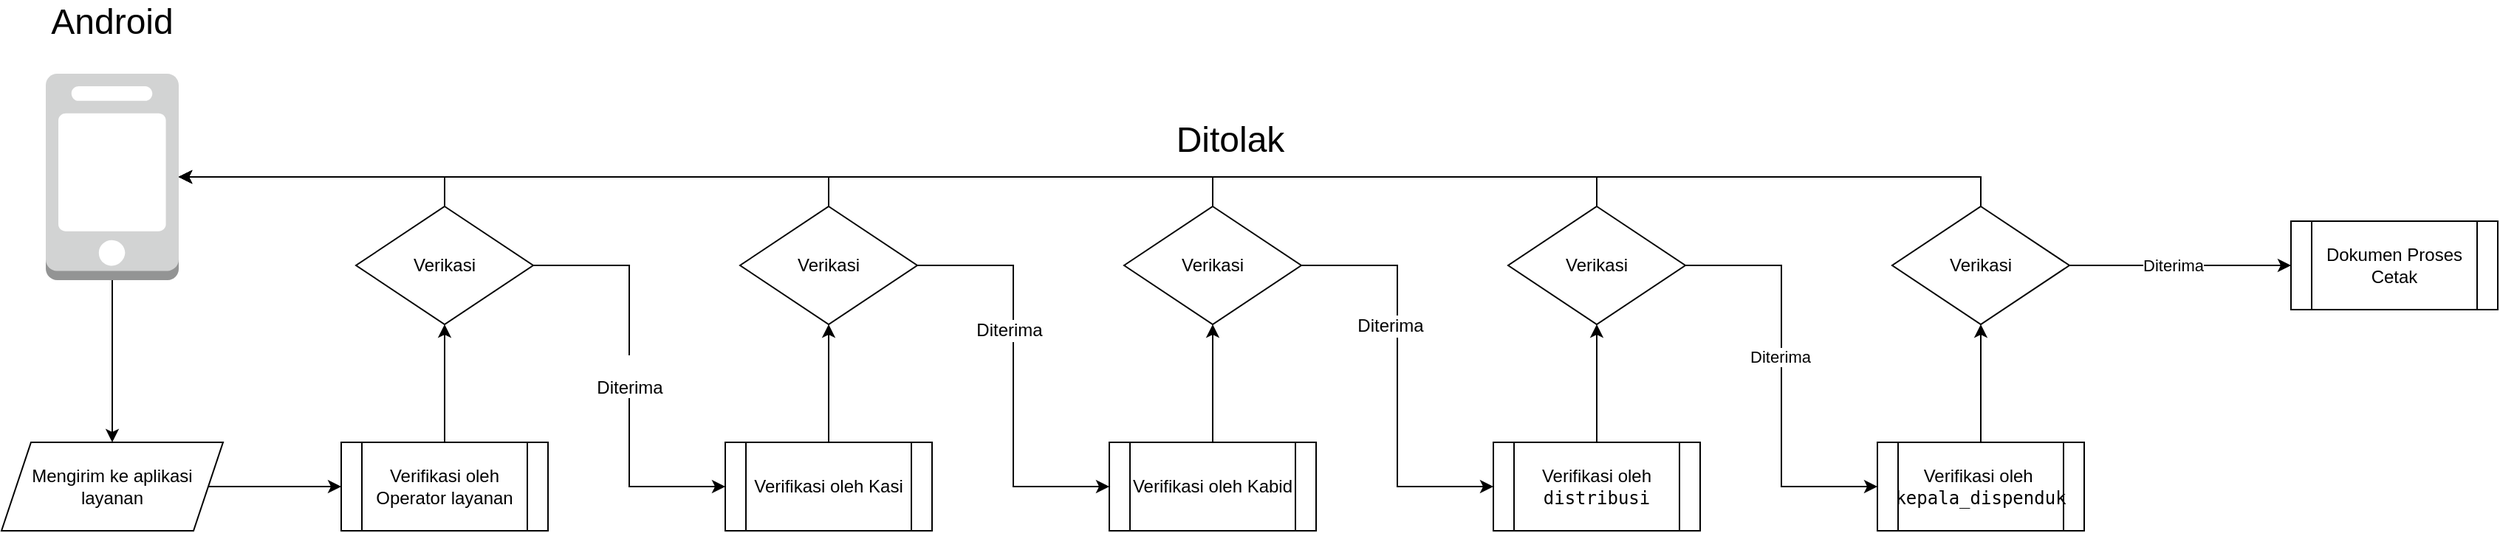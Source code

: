 <mxfile version="21.1.2" type="github">
  <diagram name="Halaman-1" id="ZBfDUgoXRN-6EZ7WRTzR">
    <mxGraphModel dx="1793" dy="995" grid="1" gridSize="10" guides="1" tooltips="1" connect="1" arrows="1" fold="1" page="1" pageScale="1" pageWidth="827" pageHeight="1169" math="0" shadow="0">
      <root>
        <mxCell id="0" />
        <mxCell id="1" parent="0" />
        <mxCell id="p0MvFFV58l13qUeq1pF_-47" style="edgeStyle=orthogonalEdgeStyle;rounded=0;orthogonalLoop=1;jettySize=auto;html=1;" edge="1" parent="1" source="p0MvFFV58l13qUeq1pF_-2" target="p0MvFFV58l13qUeq1pF_-4">
          <mxGeometry relative="1" as="geometry" />
        </mxCell>
        <mxCell id="p0MvFFV58l13qUeq1pF_-2" value="" style="outlineConnect=0;dashed=0;verticalLabelPosition=bottom;verticalAlign=top;align=center;html=1;shape=mxgraph.aws3.mobile_client;fillColor=#D2D3D3;gradientColor=none;" vertex="1" parent="1">
          <mxGeometry x="70" y="130" width="90" height="140" as="geometry" />
        </mxCell>
        <mxCell id="p0MvFFV58l13qUeq1pF_-48" style="edgeStyle=orthogonalEdgeStyle;rounded=0;orthogonalLoop=1;jettySize=auto;html=1;entryX=0;entryY=0.5;entryDx=0;entryDy=0;" edge="1" parent="1" source="p0MvFFV58l13qUeq1pF_-4" target="p0MvFFV58l13qUeq1pF_-6">
          <mxGeometry relative="1" as="geometry" />
        </mxCell>
        <mxCell id="p0MvFFV58l13qUeq1pF_-4" value="Mengirim ke aplikasi layanan" style="shape=parallelogram;perimeter=parallelogramPerimeter;whiteSpace=wrap;html=1;fixedSize=1;" vertex="1" parent="1">
          <mxGeometry x="40" y="380" width="150" height="60" as="geometry" />
        </mxCell>
        <mxCell id="p0MvFFV58l13qUeq1pF_-17" style="edgeStyle=orthogonalEdgeStyle;rounded=0;orthogonalLoop=1;jettySize=auto;html=1;entryX=0.5;entryY=1;entryDx=0;entryDy=0;" edge="1" parent="1" source="p0MvFFV58l13qUeq1pF_-6" target="p0MvFFV58l13qUeq1pF_-7">
          <mxGeometry relative="1" as="geometry" />
        </mxCell>
        <mxCell id="p0MvFFV58l13qUeq1pF_-6" value="Verifikasi oleh Operator layanan" style="shape=process;whiteSpace=wrap;html=1;backgroundOutline=1;" vertex="1" parent="1">
          <mxGeometry x="270" y="380" width="140" height="60" as="geometry" />
        </mxCell>
        <mxCell id="p0MvFFV58l13qUeq1pF_-19" value="&lt;font style=&quot;font-size: 12px;&quot;&gt;&lt;br&gt;&lt;span style=&quot;color: rgb(0, 0, 0); font-family: Helvetica; font-style: normal; font-variant-ligatures: normal; font-variant-caps: normal; font-weight: 400; letter-spacing: normal; orphans: 2; text-align: center; text-indent: 0px; text-transform: none; widows: 2; word-spacing: 0px; -webkit-text-stroke-width: 0px; background-color: rgb(255, 255, 255); text-decoration-thickness: initial; text-decoration-style: initial; text-decoration-color: initial; float: none; display: inline !important;&quot;&gt;Diterima&lt;/span&gt;&lt;br&gt;&lt;/font&gt;" style="edgeStyle=orthogonalEdgeStyle;rounded=0;orthogonalLoop=1;jettySize=auto;html=1;exitX=1;exitY=0.5;exitDx=0;exitDy=0;entryX=0;entryY=0.5;entryDx=0;entryDy=0;" edge="1" parent="1" source="p0MvFFV58l13qUeq1pF_-7" target="p0MvFFV58l13qUeq1pF_-10">
          <mxGeometry relative="1" as="geometry">
            <mxPoint as="offset" />
          </mxGeometry>
        </mxCell>
        <mxCell id="p0MvFFV58l13qUeq1pF_-22" style="edgeStyle=orthogonalEdgeStyle;rounded=0;orthogonalLoop=1;jettySize=auto;html=1;exitX=0.5;exitY=0;exitDx=0;exitDy=0;" edge="1" parent="1" source="p0MvFFV58l13qUeq1pF_-7" target="p0MvFFV58l13qUeq1pF_-2">
          <mxGeometry relative="1" as="geometry" />
        </mxCell>
        <mxCell id="p0MvFFV58l13qUeq1pF_-7" value="Verikasi" style="rhombus;whiteSpace=wrap;html=1;" vertex="1" parent="1">
          <mxGeometry x="280" y="220" width="120" height="80" as="geometry" />
        </mxCell>
        <mxCell id="p0MvFFV58l13qUeq1pF_-20" style="edgeStyle=orthogonalEdgeStyle;rounded=0;orthogonalLoop=1;jettySize=auto;html=1;exitX=0.5;exitY=0;exitDx=0;exitDy=0;entryX=0.5;entryY=1;entryDx=0;entryDy=0;" edge="1" parent="1" source="p0MvFFV58l13qUeq1pF_-10" target="p0MvFFV58l13qUeq1pF_-11">
          <mxGeometry relative="1" as="geometry" />
        </mxCell>
        <mxCell id="p0MvFFV58l13qUeq1pF_-10" value="Verifikasi oleh Kasi" style="shape=process;whiteSpace=wrap;html=1;backgroundOutline=1;" vertex="1" parent="1">
          <mxGeometry x="530" y="380" width="140" height="60" as="geometry" />
        </mxCell>
        <mxCell id="p0MvFFV58l13qUeq1pF_-21" style="edgeStyle=orthogonalEdgeStyle;rounded=0;orthogonalLoop=1;jettySize=auto;html=1;exitX=0.5;exitY=0;exitDx=0;exitDy=0;" edge="1" parent="1" source="p0MvFFV58l13qUeq1pF_-11" target="p0MvFFV58l13qUeq1pF_-2">
          <mxGeometry relative="1" as="geometry" />
        </mxCell>
        <mxCell id="p0MvFFV58l13qUeq1pF_-29" style="edgeStyle=orthogonalEdgeStyle;rounded=0;orthogonalLoop=1;jettySize=auto;html=1;entryX=0;entryY=0.5;entryDx=0;entryDy=0;" edge="1" parent="1" source="p0MvFFV58l13qUeq1pF_-11" target="p0MvFFV58l13qUeq1pF_-12">
          <mxGeometry relative="1" as="geometry" />
        </mxCell>
        <mxCell id="p0MvFFV58l13qUeq1pF_-41" value="&lt;font style=&quot;font-size: 12px;&quot;&gt;Diterima&lt;/font&gt;" style="edgeLabel;html=1;align=center;verticalAlign=middle;resizable=0;points=[];" vertex="1" connectable="0" parent="p0MvFFV58l13qUeq1pF_-29">
          <mxGeometry x="-0.223" y="-3" relative="1" as="geometry">
            <mxPoint as="offset" />
          </mxGeometry>
        </mxCell>
        <mxCell id="p0MvFFV58l13qUeq1pF_-11" value="Verikasi" style="rhombus;whiteSpace=wrap;html=1;" vertex="1" parent="1">
          <mxGeometry x="540" y="220" width="120" height="80" as="geometry" />
        </mxCell>
        <mxCell id="p0MvFFV58l13qUeq1pF_-24" style="edgeStyle=orthogonalEdgeStyle;rounded=0;orthogonalLoop=1;jettySize=auto;html=1;entryX=0.5;entryY=1;entryDx=0;entryDy=0;" edge="1" parent="1" source="p0MvFFV58l13qUeq1pF_-12" target="p0MvFFV58l13qUeq1pF_-23">
          <mxGeometry relative="1" as="geometry" />
        </mxCell>
        <mxCell id="p0MvFFV58l13qUeq1pF_-12" value="Verifikasi oleh Kabid" style="shape=process;whiteSpace=wrap;html=1;backgroundOutline=1;" vertex="1" parent="1">
          <mxGeometry x="790" y="380" width="140" height="60" as="geometry" />
        </mxCell>
        <mxCell id="p0MvFFV58l13qUeq1pF_-26" style="edgeStyle=orthogonalEdgeStyle;rounded=0;orthogonalLoop=1;jettySize=auto;html=1;entryX=0.5;entryY=1;entryDx=0;entryDy=0;" edge="1" parent="1" source="p0MvFFV58l13qUeq1pF_-13" target="p0MvFFV58l13qUeq1pF_-25">
          <mxGeometry relative="1" as="geometry" />
        </mxCell>
        <mxCell id="p0MvFFV58l13qUeq1pF_-13" value="Verifikasi oleh &lt;code&gt;distribusi&lt;/code&gt;" style="shape=process;whiteSpace=wrap;html=1;backgroundOutline=1;" vertex="1" parent="1">
          <mxGeometry x="1050" y="380" width="140" height="60" as="geometry" />
        </mxCell>
        <mxCell id="p0MvFFV58l13qUeq1pF_-28" style="edgeStyle=orthogonalEdgeStyle;rounded=0;orthogonalLoop=1;jettySize=auto;html=1;entryX=0.5;entryY=1;entryDx=0;entryDy=0;" edge="1" parent="1" source="p0MvFFV58l13qUeq1pF_-14" target="p0MvFFV58l13qUeq1pF_-27">
          <mxGeometry relative="1" as="geometry" />
        </mxCell>
        <mxCell id="p0MvFFV58l13qUeq1pF_-14" value="Verifikasi oleh&amp;nbsp;&lt;br&gt;&lt;code&gt;kepala_dispenduk&lt;/code&gt;" style="shape=process;whiteSpace=wrap;html=1;backgroundOutline=1;" vertex="1" parent="1">
          <mxGeometry x="1310" y="380" width="140" height="60" as="geometry" />
        </mxCell>
        <mxCell id="p0MvFFV58l13qUeq1pF_-30" style="edgeStyle=orthogonalEdgeStyle;rounded=0;orthogonalLoop=1;jettySize=auto;html=1;entryX=0;entryY=0.5;entryDx=0;entryDy=0;" edge="1" parent="1" source="p0MvFFV58l13qUeq1pF_-23" target="p0MvFFV58l13qUeq1pF_-13">
          <mxGeometry relative="1" as="geometry" />
        </mxCell>
        <mxCell id="p0MvFFV58l13qUeq1pF_-40" value="&lt;font style=&quot;font-size: 12px;&quot;&gt;Diterima&lt;/font&gt;" style="edgeLabel;html=1;align=center;verticalAlign=middle;resizable=0;points=[];" vertex="1" connectable="0" parent="p0MvFFV58l13qUeq1pF_-30">
          <mxGeometry x="-0.232" y="3" relative="1" as="geometry">
            <mxPoint x="-8" y="-2" as="offset" />
          </mxGeometry>
        </mxCell>
        <mxCell id="p0MvFFV58l13qUeq1pF_-33" style="edgeStyle=orthogonalEdgeStyle;rounded=0;orthogonalLoop=1;jettySize=auto;html=1;exitX=0.5;exitY=0;exitDx=0;exitDy=0;" edge="1" parent="1" source="p0MvFFV58l13qUeq1pF_-23">
          <mxGeometry relative="1" as="geometry">
            <mxPoint x="160" y="200" as="targetPoint" />
            <Array as="points">
              <mxPoint x="860" y="200" />
            </Array>
          </mxGeometry>
        </mxCell>
        <mxCell id="p0MvFFV58l13qUeq1pF_-23" value="Verikasi" style="rhombus;whiteSpace=wrap;html=1;" vertex="1" parent="1">
          <mxGeometry x="800" y="220" width="120" height="80" as="geometry" />
        </mxCell>
        <mxCell id="p0MvFFV58l13qUeq1pF_-31" style="edgeStyle=orthogonalEdgeStyle;rounded=0;orthogonalLoop=1;jettySize=auto;html=1;entryX=0;entryY=0.5;entryDx=0;entryDy=0;" edge="1" parent="1" source="p0MvFFV58l13qUeq1pF_-25" target="p0MvFFV58l13qUeq1pF_-14">
          <mxGeometry relative="1" as="geometry" />
        </mxCell>
        <mxCell id="p0MvFFV58l13qUeq1pF_-45" value="Diterima" style="edgeLabel;html=1;align=center;verticalAlign=middle;resizable=0;points=[];" vertex="1" connectable="0" parent="p0MvFFV58l13qUeq1pF_-31">
          <mxGeometry x="-0.098" relative="1" as="geometry">
            <mxPoint x="-1" as="offset" />
          </mxGeometry>
        </mxCell>
        <mxCell id="p0MvFFV58l13qUeq1pF_-32" style="edgeStyle=orthogonalEdgeStyle;rounded=0;orthogonalLoop=1;jettySize=auto;html=1;entryX=1;entryY=0.5;entryDx=0;entryDy=0;entryPerimeter=0;exitX=0.5;exitY=0;exitDx=0;exitDy=0;" edge="1" parent="1" source="p0MvFFV58l13qUeq1pF_-25" target="p0MvFFV58l13qUeq1pF_-2">
          <mxGeometry relative="1" as="geometry" />
        </mxCell>
        <mxCell id="p0MvFFV58l13qUeq1pF_-25" value="Verikasi" style="rhombus;whiteSpace=wrap;html=1;" vertex="1" parent="1">
          <mxGeometry x="1060" y="220" width="120" height="80" as="geometry" />
        </mxCell>
        <mxCell id="p0MvFFV58l13qUeq1pF_-35" style="edgeStyle=orthogonalEdgeStyle;rounded=0;orthogonalLoop=1;jettySize=auto;html=1;entryX=1;entryY=0.5;entryDx=0;entryDy=0;entryPerimeter=0;exitX=0.5;exitY=0;exitDx=0;exitDy=0;" edge="1" parent="1" source="p0MvFFV58l13qUeq1pF_-27" target="p0MvFFV58l13qUeq1pF_-2">
          <mxGeometry relative="1" as="geometry" />
        </mxCell>
        <mxCell id="p0MvFFV58l13qUeq1pF_-44" style="edgeStyle=orthogonalEdgeStyle;rounded=0;orthogonalLoop=1;jettySize=auto;html=1;entryX=0;entryY=0.5;entryDx=0;entryDy=0;" edge="1" parent="1" source="p0MvFFV58l13qUeq1pF_-27" target="p0MvFFV58l13qUeq1pF_-43">
          <mxGeometry relative="1" as="geometry" />
        </mxCell>
        <mxCell id="p0MvFFV58l13qUeq1pF_-46" value="Diterima" style="edgeLabel;html=1;align=center;verticalAlign=middle;resizable=0;points=[];" vertex="1" connectable="0" parent="p0MvFFV58l13qUeq1pF_-44">
          <mxGeometry x="0.193" relative="1" as="geometry">
            <mxPoint x="-20" as="offset" />
          </mxGeometry>
        </mxCell>
        <mxCell id="p0MvFFV58l13qUeq1pF_-27" value="Verikasi" style="rhombus;whiteSpace=wrap;html=1;" vertex="1" parent="1">
          <mxGeometry x="1320" y="220" width="120" height="80" as="geometry" />
        </mxCell>
        <mxCell id="p0MvFFV58l13qUeq1pF_-37" value="&lt;font style=&quot;font-size: 24px;&quot;&gt;Android&lt;/font&gt;" style="text;html=1;strokeColor=none;fillColor=none;align=center;verticalAlign=middle;whiteSpace=wrap;rounded=0;" vertex="1" parent="1">
          <mxGeometry x="70" y="80" width="90" height="30" as="geometry" />
        </mxCell>
        <mxCell id="p0MvFFV58l13qUeq1pF_-39" value="&lt;font style=&quot;font-size: 24px;&quot;&gt;Ditolak&lt;/font&gt;" style="text;html=1;strokeColor=none;fillColor=none;align=center;verticalAlign=middle;whiteSpace=wrap;rounded=0;" vertex="1" parent="1">
          <mxGeometry x="827" y="160" width="90" height="30" as="geometry" />
        </mxCell>
        <mxCell id="p0MvFFV58l13qUeq1pF_-43" value="Dokumen Proses Cetak" style="shape=process;whiteSpace=wrap;html=1;backgroundOutline=1;" vertex="1" parent="1">
          <mxGeometry x="1590" y="230" width="140" height="60" as="geometry" />
        </mxCell>
      </root>
    </mxGraphModel>
  </diagram>
</mxfile>
